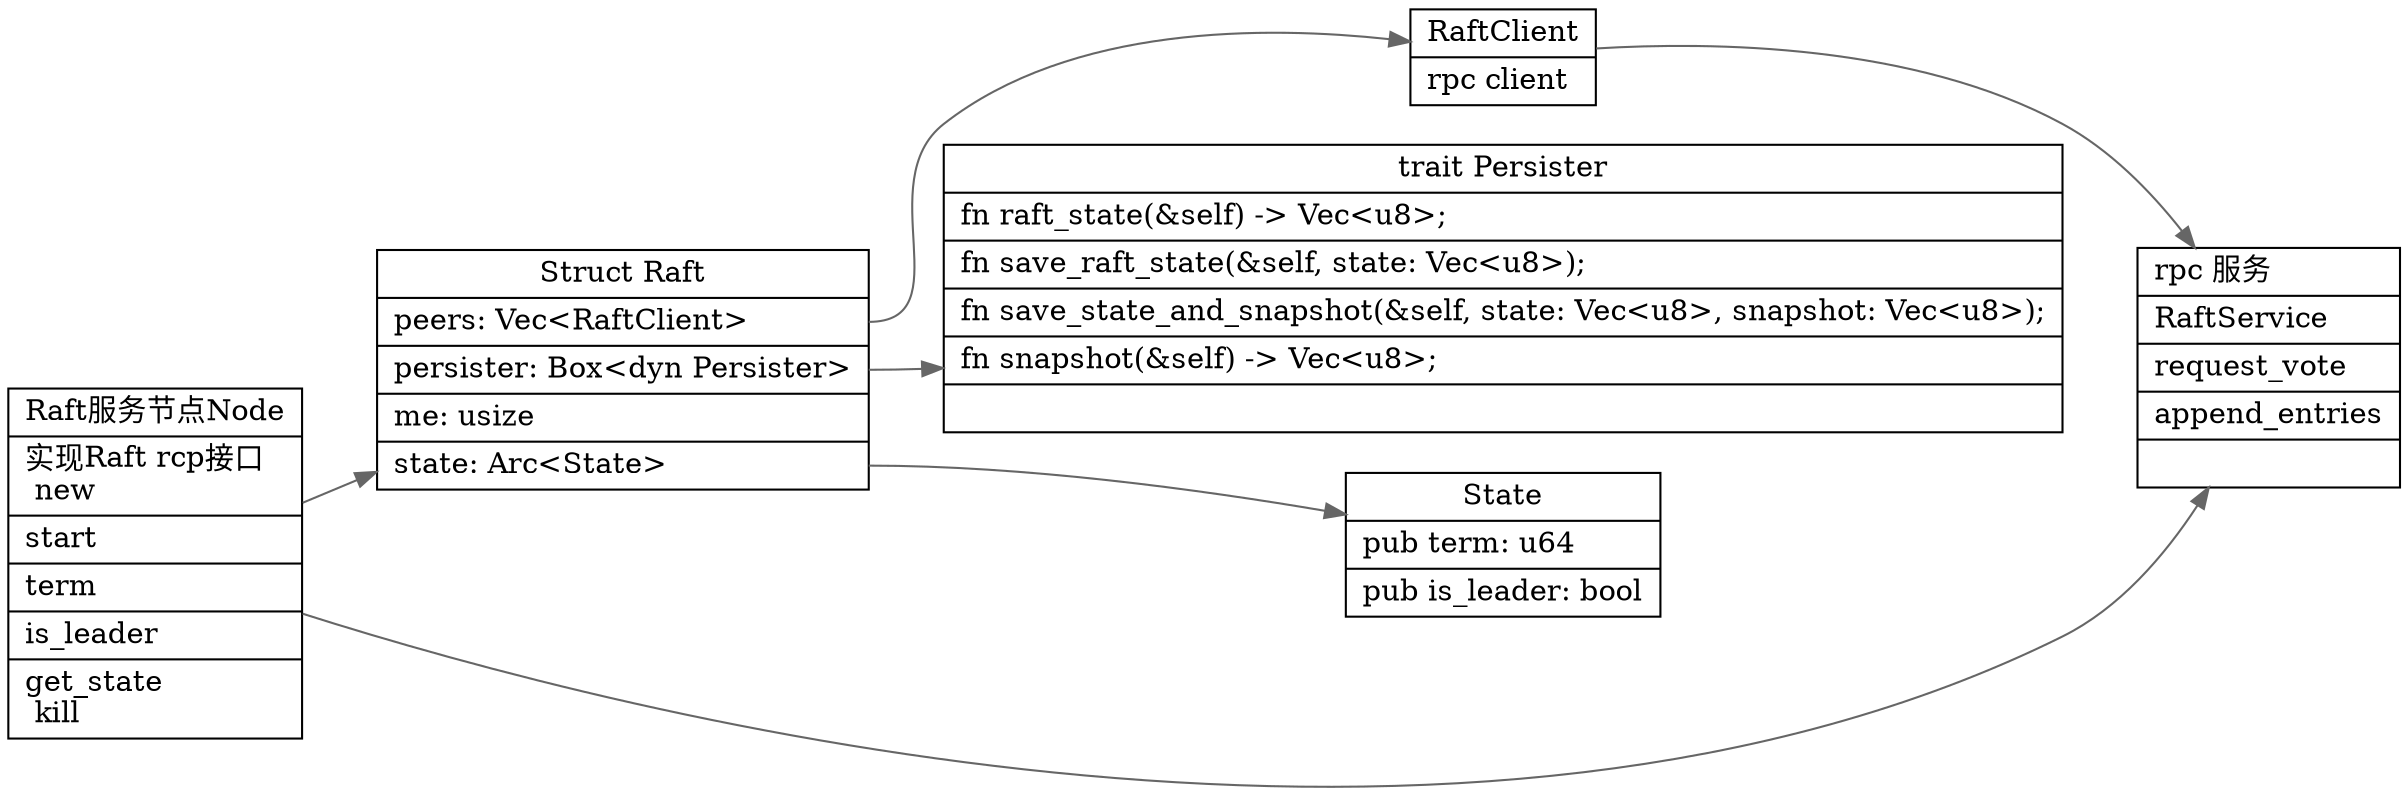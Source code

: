digraph pingcap_raft_lab {
  node[shape=box];
  edge[color=gray40];
  newrank=true;
  rankdir=LR;
  Raft[
    shape="record";
    label="{{
      Struct Raft|
      <RaftClient> peers: Vec\<RaftClient\>\l|
      <Persister> persister: Box\<dyn Persister\>\l|
      me: usize\l|
      <State> state: Arc\<State\>\l
    }}";
  ];
  Raft:Persister -> Persister;
  Raft:State -> State;
  State[
    shape="record";
    label="{{
      State|
      pub term: u64\l|
      pub is_leader: bool\l
    }}";
  ];
  Persister[
    shape="record";
    label="{{
      trait Persister|
    fn raft_state(\&self) -\> Vec\<u8\>;\l|
    fn save_raft_state(\&self, state: Vec\<u8\>);\l|
    fn save_state_and_snapshot(\&self, state: Vec\<u8\>, snapshot: Vec\<u8\>);\l|
    fn snapshot(\&self) -\> Vec\<u8\>;\l|
    }}";
  ];
  RaftNode[
    shape="record";
    label="{{
      Raft服务节点Node|
      实现Raft rcp接口\l
      new\l|
      start\l|
      term\l|
      is_leader\l|
      get_state\l
      kill \l
    }}";
  ];
  RaftNode -> RaftService;
  RaftClient[
    shape="record";
    label="{{
      RaftClient|
      rpc client\l
    }}";
  ];
  RaftClient -> RaftService;
  Raft:RaftClient -> RaftClient;

  RaftService[
    shape="record";
    label="{{
      rpc 服务\l |
      RaftService\l|
      request_vote\l|
      append_entries\l|
    }}";
  ];
  RaftNode -> Raft;
}
